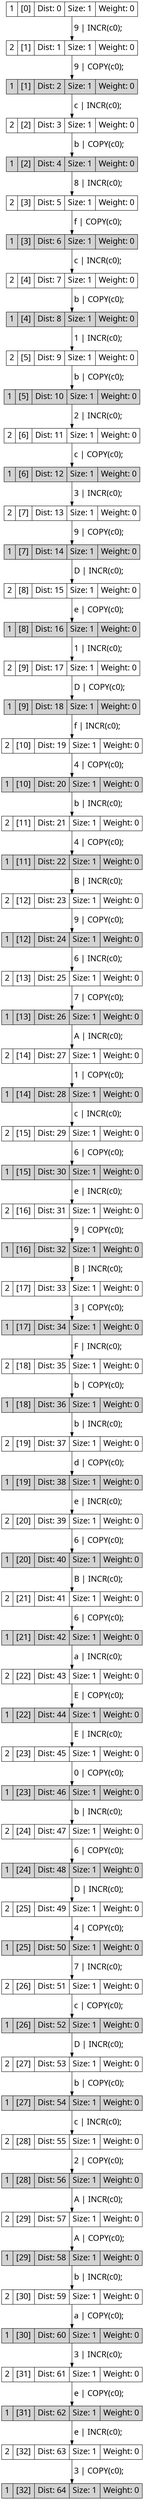 digraph g{
node[shape=record fontname=Calibri fontsize = 20]
edge[fontname = Calibri fontsize = 20]
0->1[label=" 9 | INCR(c0); "]
0[label="1 | [0] | Dist: 0 | Size: 1 | Weight: 0"]
1[label="2 | [1] | Dist: 1 | Size: 1 | Weight: 0"]
1->2[label=" 9 | COPY(c0); "]
1[label="2 | [1] | Dist: 1 | Size: 1 | Weight: 0"]
2[label="1 | [1] | Dist: 2 | Size: 1 | Weight: 0"]
2[fillcolor = lightgrey, style=filled]
2->3[label=" c | INCR(c0); "]
2[label="1 | [1] | Dist: 2 | Size: 1 | Weight: 0"]
3[label="2 | [2] | Dist: 3 | Size: 1 | Weight: 0"]
3->4[label=" b | COPY(c0); "]
3[label="2 | [2] | Dist: 3 | Size: 1 | Weight: 0"]
4[label="1 | [2] | Dist: 4 | Size: 1 | Weight: 0"]
4[fillcolor = lightgrey, style=filled]
4->5[label=" 8 | INCR(c0); "]
4[label="1 | [2] | Dist: 4 | Size: 1 | Weight: 0"]
5[label="2 | [3] | Dist: 5 | Size: 1 | Weight: 0"]
5->6[label=" f | COPY(c0); "]
5[label="2 | [3] | Dist: 5 | Size: 1 | Weight: 0"]
6[label="1 | [3] | Dist: 6 | Size: 1 | Weight: 0"]
6[fillcolor = lightgrey, style=filled]
6->7[label=" c | INCR(c0); "]
6[label="1 | [3] | Dist: 6 | Size: 1 | Weight: 0"]
7[label="2 | [4] | Dist: 7 | Size: 1 | Weight: 0"]
7->8[label=" b | COPY(c0); "]
7[label="2 | [4] | Dist: 7 | Size: 1 | Weight: 0"]
8[label="1 | [4] | Dist: 8 | Size: 1 | Weight: 0"]
8[fillcolor = lightgrey, style=filled]
8->9[label=" 1 | INCR(c0); "]
8[label="1 | [4] | Dist: 8 | Size: 1 | Weight: 0"]
9[label="2 | [5] | Dist: 9 | Size: 1 | Weight: 0"]
9->10[label=" b | COPY(c0); "]
9[label="2 | [5] | Dist: 9 | Size: 1 | Weight: 0"]
10[label="1 | [5] | Dist: 10 | Size: 1 | Weight: 0"]
10[fillcolor = lightgrey, style=filled]
10->11[label=" 2 | INCR(c0); "]
10[label="1 | [5] | Dist: 10 | Size: 1 | Weight: 0"]
11[label="2 | [6] | Dist: 11 | Size: 1 | Weight: 0"]
11->12[label=" c | COPY(c0); "]
11[label="2 | [6] | Dist: 11 | Size: 1 | Weight: 0"]
12[label="1 | [6] | Dist: 12 | Size: 1 | Weight: 0"]
12[fillcolor = lightgrey, style=filled]
12->13[label=" 3 | INCR(c0); "]
12[label="1 | [6] | Dist: 12 | Size: 1 | Weight: 0"]
13[label="2 | [7] | Dist: 13 | Size: 1 | Weight: 0"]
13->14[label=" 9 | COPY(c0); "]
13[label="2 | [7] | Dist: 13 | Size: 1 | Weight: 0"]
14[label="1 | [7] | Dist: 14 | Size: 1 | Weight: 0"]
14[fillcolor = lightgrey, style=filled]
14->15[label=" D | INCR(c0); "]
14[label="1 | [7] | Dist: 14 | Size: 1 | Weight: 0"]
15[label="2 | [8] | Dist: 15 | Size: 1 | Weight: 0"]
15->16[label=" e | COPY(c0); "]
15[label="2 | [8] | Dist: 15 | Size: 1 | Weight: 0"]
16[label="1 | [8] | Dist: 16 | Size: 1 | Weight: 0"]
16[fillcolor = lightgrey, style=filled]
16->17[label=" 1 | INCR(c0); "]
16[label="1 | [8] | Dist: 16 | Size: 1 | Weight: 0"]
17[label="2 | [9] | Dist: 17 | Size: 1 | Weight: 0"]
17->18[label=" D | COPY(c0); "]
17[label="2 | [9] | Dist: 17 | Size: 1 | Weight: 0"]
18[label="1 | [9] | Dist: 18 | Size: 1 | Weight: 0"]
18[fillcolor = lightgrey, style=filled]
18->19[label=" f | INCR(c0); "]
18[label="1 | [9] | Dist: 18 | Size: 1 | Weight: 0"]
19[label="2 | [10] | Dist: 19 | Size: 1 | Weight: 0"]
19->20[label=" 4 | COPY(c0); "]
19[label="2 | [10] | Dist: 19 | Size: 1 | Weight: 0"]
20[label="1 | [10] | Dist: 20 | Size: 1 | Weight: 0"]
20[fillcolor = lightgrey, style=filled]
20->21[label=" b | INCR(c0); "]
20[label="1 | [10] | Dist: 20 | Size: 1 | Weight: 0"]
21[label="2 | [11] | Dist: 21 | Size: 1 | Weight: 0"]
21->22[label=" 4 | COPY(c0); "]
21[label="2 | [11] | Dist: 21 | Size: 1 | Weight: 0"]
22[label="1 | [11] | Dist: 22 | Size: 1 | Weight: 0"]
22[fillcolor = lightgrey, style=filled]
22->23[label=" B | INCR(c0); "]
22[label="1 | [11] | Dist: 22 | Size: 1 | Weight: 0"]
23[label="2 | [12] | Dist: 23 | Size: 1 | Weight: 0"]
23->24[label=" 9 | COPY(c0); "]
23[label="2 | [12] | Dist: 23 | Size: 1 | Weight: 0"]
24[label="1 | [12] | Dist: 24 | Size: 1 | Weight: 0"]
24[fillcolor = lightgrey, style=filled]
24->25[label=" 6 | INCR(c0); "]
24[label="1 | [12] | Dist: 24 | Size: 1 | Weight: 0"]
25[label="2 | [13] | Dist: 25 | Size: 1 | Weight: 0"]
25->26[label=" 7 | COPY(c0); "]
25[label="2 | [13] | Dist: 25 | Size: 1 | Weight: 0"]
26[label="1 | [13] | Dist: 26 | Size: 1 | Weight: 0"]
26[fillcolor = lightgrey, style=filled]
26->27[label=" A | INCR(c0); "]
26[label="1 | [13] | Dist: 26 | Size: 1 | Weight: 0"]
27[label="2 | [14] | Dist: 27 | Size: 1 | Weight: 0"]
27->28[label=" 1 | COPY(c0); "]
27[label="2 | [14] | Dist: 27 | Size: 1 | Weight: 0"]
28[label="1 | [14] | Dist: 28 | Size: 1 | Weight: 0"]
28[fillcolor = lightgrey, style=filled]
28->29[label=" c | INCR(c0); "]
28[label="1 | [14] | Dist: 28 | Size: 1 | Weight: 0"]
29[label="2 | [15] | Dist: 29 | Size: 1 | Weight: 0"]
29->30[label=" 6 | COPY(c0); "]
29[label="2 | [15] | Dist: 29 | Size: 1 | Weight: 0"]
30[label="1 | [15] | Dist: 30 | Size: 1 | Weight: 0"]
30[fillcolor = lightgrey, style=filled]
30->31[label=" e | INCR(c0); "]
30[label="1 | [15] | Dist: 30 | Size: 1 | Weight: 0"]
31[label="2 | [16] | Dist: 31 | Size: 1 | Weight: 0"]
31->32[label=" 9 | COPY(c0); "]
31[label="2 | [16] | Dist: 31 | Size: 1 | Weight: 0"]
32[label="1 | [16] | Dist: 32 | Size: 1 | Weight: 0"]
32[fillcolor = lightgrey, style=filled]
32->33[label=" B | INCR(c0); "]
32[label="1 | [16] | Dist: 32 | Size: 1 | Weight: 0"]
33[label="2 | [17] | Dist: 33 | Size: 1 | Weight: 0"]
33->34[label=" 3 | COPY(c0); "]
33[label="2 | [17] | Dist: 33 | Size: 1 | Weight: 0"]
34[label="1 | [17] | Dist: 34 | Size: 1 | Weight: 0"]
34[fillcolor = lightgrey, style=filled]
34->35[label=" F | INCR(c0); "]
34[label="1 | [17] | Dist: 34 | Size: 1 | Weight: 0"]
35[label="2 | [18] | Dist: 35 | Size: 1 | Weight: 0"]
35->36[label=" b | COPY(c0); "]
35[label="2 | [18] | Dist: 35 | Size: 1 | Weight: 0"]
36[label="1 | [18] | Dist: 36 | Size: 1 | Weight: 0"]
36[fillcolor = lightgrey, style=filled]
36->37[label=" b | INCR(c0); "]
36[label="1 | [18] | Dist: 36 | Size: 1 | Weight: 0"]
37[label="2 | [19] | Dist: 37 | Size: 1 | Weight: 0"]
37->38[label=" d | COPY(c0); "]
37[label="2 | [19] | Dist: 37 | Size: 1 | Weight: 0"]
38[label="1 | [19] | Dist: 38 | Size: 1 | Weight: 0"]
38[fillcolor = lightgrey, style=filled]
38->39[label=" e | INCR(c0); "]
38[label="1 | [19] | Dist: 38 | Size: 1 | Weight: 0"]
39[label="2 | [20] | Dist: 39 | Size: 1 | Weight: 0"]
39->40[label=" 6 | COPY(c0); "]
39[label="2 | [20] | Dist: 39 | Size: 1 | Weight: 0"]
40[label="1 | [20] | Dist: 40 | Size: 1 | Weight: 0"]
40[fillcolor = lightgrey, style=filled]
40->41[label=" B | INCR(c0); "]
40[label="1 | [20] | Dist: 40 | Size: 1 | Weight: 0"]
41[label="2 | [21] | Dist: 41 | Size: 1 | Weight: 0"]
41->42[label=" 6 | COPY(c0); "]
41[label="2 | [21] | Dist: 41 | Size: 1 | Weight: 0"]
42[label="1 | [21] | Dist: 42 | Size: 1 | Weight: 0"]
42[fillcolor = lightgrey, style=filled]
42->43[label=" a | INCR(c0); "]
42[label="1 | [21] | Dist: 42 | Size: 1 | Weight: 0"]
43[label="2 | [22] | Dist: 43 | Size: 1 | Weight: 0"]
43->44[label=" E | COPY(c0); "]
43[label="2 | [22] | Dist: 43 | Size: 1 | Weight: 0"]
44[label="1 | [22] | Dist: 44 | Size: 1 | Weight: 0"]
44[fillcolor = lightgrey, style=filled]
44->45[label=" E | INCR(c0); "]
44[label="1 | [22] | Dist: 44 | Size: 1 | Weight: 0"]
45[label="2 | [23] | Dist: 45 | Size: 1 | Weight: 0"]
45->46[label=" 0 | COPY(c0); "]
45[label="2 | [23] | Dist: 45 | Size: 1 | Weight: 0"]
46[label="1 | [23] | Dist: 46 | Size: 1 | Weight: 0"]
46[fillcolor = lightgrey, style=filled]
46->47[label=" b | INCR(c0); "]
46[label="1 | [23] | Dist: 46 | Size: 1 | Weight: 0"]
47[label="2 | [24] | Dist: 47 | Size: 1 | Weight: 0"]
47->48[label=" 6 | COPY(c0); "]
47[label="2 | [24] | Dist: 47 | Size: 1 | Weight: 0"]
48[label="1 | [24] | Dist: 48 | Size: 1 | Weight: 0"]
48[fillcolor = lightgrey, style=filled]
48->49[label=" D | INCR(c0); "]
48[label="1 | [24] | Dist: 48 | Size: 1 | Weight: 0"]
49[label="2 | [25] | Dist: 49 | Size: 1 | Weight: 0"]
49->50[label=" 4 | COPY(c0); "]
49[label="2 | [25] | Dist: 49 | Size: 1 | Weight: 0"]
50[label="1 | [25] | Dist: 50 | Size: 1 | Weight: 0"]
50[fillcolor = lightgrey, style=filled]
50->51[label=" 7 | INCR(c0); "]
50[label="1 | [25] | Dist: 50 | Size: 1 | Weight: 0"]
51[label="2 | [26] | Dist: 51 | Size: 1 | Weight: 0"]
51->52[label=" c | COPY(c0); "]
51[label="2 | [26] | Dist: 51 | Size: 1 | Weight: 0"]
52[label="1 | [26] | Dist: 52 | Size: 1 | Weight: 0"]
52[fillcolor = lightgrey, style=filled]
52->53[label=" D | INCR(c0); "]
52[label="1 | [26] | Dist: 52 | Size: 1 | Weight: 0"]
53[label="2 | [27] | Dist: 53 | Size: 1 | Weight: 0"]
53->54[label=" b | COPY(c0); "]
53[label="2 | [27] | Dist: 53 | Size: 1 | Weight: 0"]
54[label="1 | [27] | Dist: 54 | Size: 1 | Weight: 0"]
54[fillcolor = lightgrey, style=filled]
54->55[label=" c | INCR(c0); "]
54[label="1 | [27] | Dist: 54 | Size: 1 | Weight: 0"]
55[label="2 | [28] | Dist: 55 | Size: 1 | Weight: 0"]
55->56[label=" 2 | COPY(c0); "]
55[label="2 | [28] | Dist: 55 | Size: 1 | Weight: 0"]
56[label="1 | [28] | Dist: 56 | Size: 1 | Weight: 0"]
56[fillcolor = lightgrey, style=filled]
56->57[label=" A | INCR(c0); "]
56[label="1 | [28] | Dist: 56 | Size: 1 | Weight: 0"]
57[label="2 | [29] | Dist: 57 | Size: 1 | Weight: 0"]
57->58[label=" A | COPY(c0); "]
57[label="2 | [29] | Dist: 57 | Size: 1 | Weight: 0"]
58[label="1 | [29] | Dist: 58 | Size: 1 | Weight: 0"]
58[fillcolor = lightgrey, style=filled]
58->59[label=" b | INCR(c0); "]
58[label="1 | [29] | Dist: 58 | Size: 1 | Weight: 0"]
59[label="2 | [30] | Dist: 59 | Size: 1 | Weight: 0"]
59->60[label=" a | COPY(c0); "]
59[label="2 | [30] | Dist: 59 | Size: 1 | Weight: 0"]
60[label="1 | [30] | Dist: 60 | Size: 1 | Weight: 0"]
60[fillcolor = lightgrey, style=filled]
60->61[label=" 3 | INCR(c0); "]
60[label="1 | [30] | Dist: 60 | Size: 1 | Weight: 0"]
61[label="2 | [31] | Dist: 61 | Size: 1 | Weight: 0"]
61->62[label=" e | COPY(c0); "]
61[label="2 | [31] | Dist: 61 | Size: 1 | Weight: 0"]
62[label="1 | [31] | Dist: 62 | Size: 1 | Weight: 0"]
62[fillcolor = lightgrey, style=filled]
62->63[label=" e | INCR(c0); "]
62[label="1 | [31] | Dist: 62 | Size: 1 | Weight: 0"]
63[label="2 | [32] | Dist: 63 | Size: 1 | Weight: 0"]
63->64[label=" 3 | COPY(c0); "]
63[label="2 | [32] | Dist: 63 | Size: 1 | Weight: 0"]
64[label="1 | [32] | Dist: 64 | Size: 1 | Weight: 0"]
64[fillcolor = lightgrey, style=filled]}
digraph g{
node[shape=record fontname=Calibri fontsize = 20]
edge[fontname = Calibri fontsize = 20]
0->1[label=" / | "]
0[label="1 | [0] | Dist: 0 | Size: 0 | Weight: 0"]
1[label="2 | [0] | Dist: 1 | Size: 0 | Weight: 0"]
1->2[label=" a | "]
1[label="2 | [0] | Dist: 1 | Size: 0 | Weight: 0"]
2[label="3 | [0] | Dist: 2 | Size: 0 | Weight: 0"]
2->3[label=" r | "]
2[label="3 | [0] | Dist: 2 | Size: 0 | Weight: 0"]
3[label="4 | [0] | Dist: 3 | Size: 0 | Weight: 0"]
3->4[label=" v | "]
3[label="4 | [0] | Dist: 3 | Size: 0 | Weight: 0"]
4[label="5 | [0] | Dist: 4 | Size: 0 | Weight: 0"]
4->5[label=" a | "]
4[label="5 | [0] | Dist: 4 | Size: 0 | Weight: 0"]
5[label="6 | [0] | Dist: 5 | Size: 0 | Weight: 0"]
5->6[label=" d | "]
5[label="6 | [0] | Dist: 5 | Size: 0 | Weight: 0"]
6[label="7 | [0] | Dist: 6 | Size: 0 | Weight: 0"]
6->7[label=" o | "]
6[label="7 | [0] | Dist: 6 | Size: 0 | Weight: 0"]
7[label="8 | [0] | Dist: 7 | Size: 0 | Weight: 0"]
7->8[label=" s | "]
7[label="8 | [0] | Dist: 7 | Size: 0 | Weight: 0"]
8[label="9 | [0] | Dist: 8 | Size: 0 | Weight: 0"]
8->9[label=" / | "]
8[label="9 | [0] | Dist: 8 | Size: 0 | Weight: 0"]
9[label="10 | [0] | Dist: 9 | Size: 0 | Weight: 0"]
9->10[label=" v | "]
9[label="10 | [0] | Dist: 9 | Size: 0 | Weight: 0"]
10[label="11 | [0] | Dist: 10 | Size: 0 | Weight: 0"]
10->11[label=" 1 | "]
10[label="11 | [0] | Dist: 10 | Size: 0 | Weight: 0"]
11[label="12 | [0] | Dist: 11 | Size: 0 | Weight: 0"]
11->12[label=" / | "]
11[label="12 | [0] | Dist: 11 | Size: 0 | Weight: 0"]
12[label="13 | [0] | Dist: 12 | Size: 0 | Weight: 0"]
12->13[label=" c | "]
12[label="13 | [0] | Dist: 12 | Size: 0 | Weight: 0"]
13[label="14 | [0] | Dist: 13 | Size: 0 | Weight: 0"]
13->14[label=" o | "]
13[label="14 | [0] | Dist: 13 | Size: 0 | Weight: 0"]
14[label="15 | [0] | Dist: 14 | Size: 0 | Weight: 0"]
14->15[label=" l | "]
14[label="15 | [0] | Dist: 14 | Size: 0 | Weight: 0"]
15[label="16 | [0] | Dist: 15 | Size: 0 | Weight: 0"]
15->16[label=" l | "]
15[label="16 | [0] | Dist: 15 | Size: 0 | Weight: 0"]
16[label="17 | [0] | Dist: 16 | Size: 0 | Weight: 0"]
16->17[label=" e | "]
16[label="17 | [0] | Dist: 16 | Size: 0 | Weight: 0"]
17[label="18 | [0] | Dist: 17 | Size: 0 | Weight: 0"]
17->18[label=" c | "]
17[label="18 | [0] | Dist: 17 | Size: 0 | Weight: 0"]
18[label="19 | [0] | Dist: 18 | Size: 0 | Weight: 0"]
18->19[label=" t | "]
18[label="19 | [0] | Dist: 18 | Size: 0 | Weight: 0"]
19[label="20 | [0] | Dist: 19 | Size: 0 | Weight: 0"]
19->20[label=" i | "]
19[label="20 | [0] | Dist: 19 | Size: 0 | Weight: 0"]
20[label="21 | [0] | Dist: 20 | Size: 0 | Weight: 0"]
20->21[label=" o | "]
20[label="21 | [0] | Dist: 20 | Size: 0 | Weight: 0"]
21[label="22 | [0] | Dist: 21 | Size: 0 | Weight: 0"]
21->22[label=" n | "]
21[label="22 | [0] | Dist: 21 | Size: 0 | Weight: 0"]
22[label="23 | [0] | Dist: 22 | Size: 0 | Weight: 0"]
22->23[label=" s | "]
22[label="23 | [0] | Dist: 22 | Size: 0 | Weight: 0"]
23[label="24 | [0] | Dist: 23 | Size: 0 | Weight: 0"]
23->24[label=" / | ADD0(c0); "]
23[label="24 | [0] | Dist: 23 | Size: 0 | Weight: 0"]
24[label="25 | [0] | Dist: 24 | Size: 1 | Weight: 0"]
24->25[label=" 0 | INCR(c0); "]
24[label="25 | [0] | Dist: 24 | Size: 1 | Weight: 0"]
25[label="25 | [1] | Dist: 25 | Size: 1 | Weight: 0"]
25->26[label=" 4 | INCR(c0); "]
25[label="25 | [1] | Dist: 25 | Size: 1 | Weight: 0"]
26[label="25 | [2] | Dist: 26 | Size: 1 | Weight: 0"]
26->27[label=" 6 | INCR(c0); "]
26[label="25 | [2] | Dist: 26 | Size: 1 | Weight: 0"]
27[label="25 | [3] | Dist: 27 | Size: 1 | Weight: 0"]
27->28[label=" 8 | INCR(c0); "]
27[label="25 | [3] | Dist: 27 | Size: 1 | Weight: 0"]
28[label="25 | [4] | Dist: 28 | Size: 1 | Weight: 0"]
28->29[label=" 6 | INCR(c0); "]
28[label="25 | [4] | Dist: 28 | Size: 1 | Weight: 0"]
29[label="25 | [5] | Dist: 29 | Size: 1 | Weight: 0"]
29->30[label=" 0 | INCR(c0); "]
29[label="25 | [5] | Dist: 29 | Size: 1 | Weight: 0"]
30[label="25 | [6] | Dist: 30 | Size: 1 | Weight: 0"]
30->31[label=" 8 | INCR(c0); "]
30[label="25 | [6] | Dist: 30 | Size: 1 | Weight: 0"]
31[label="25 | [7] | Dist: 31 | Size: 1 | Weight: 0"]
31->32[label=" 0 | INCR(c0); "]
31[label="25 | [7] | Dist: 31 | Size: 1 | Weight: 0"]
32[label="25 | [8] | Dist: 32 | Size: 1 | Weight: 0"]
32->33[label=" 9 | INCR(c0); "]
32[label="25 | [8] | Dist: 32 | Size: 1 | Weight: 0"]
33[label="25 | [9] | Dist: 33 | Size: 1 | Weight: 0"]
33->34[label=" 6 | INCR(c0); "]
33[label="25 | [9] | Dist: 33 | Size: 1 | Weight: 0"]
34[label="25 | [10] | Dist: 34 | Size: 1 | Weight: 0"]
34->35[label=" 9 | INCR(c0); "]
34[label="25 | [10] | Dist: 34 | Size: 1 | Weight: 0"]
35[label="25 | [11] | Dist: 35 | Size: 1 | Weight: 0"]
35->36[label=" 7 | INCR(c0); "]
35[label="25 | [11] | Dist: 35 | Size: 1 | Weight: 0"]
36[label="25 | [12] | Dist: 36 | Size: 1 | Weight: 0"]
36->37[label=" 9 | INCR(c0); "]
36[label="25 | [12] | Dist: 36 | Size: 1 | Weight: 0"]
37[label="25 | [13] | Dist: 37 | Size: 1 | Weight: 0"]
37->38[label=" 3 | INCR(c0); "]
37[label="25 | [13] | Dist: 37 | Size: 1 | Weight: 0"]
38[label="25 | [14] | Dist: 38 | Size: 1 | Weight: 0"]
38->39[label=" 7 | INCR(c0); "]
38[label="25 | [14] | Dist: 38 | Size: 1 | Weight: 0"]
39[label="25 | [15] | Dist: 39 | Size: 1 | Weight: 0"]
39->40[label=" 4 | INCR(c0); "]
39[label="25 | [15] | Dist: 39 | Size: 1 | Weight: 0"]
40[label="25 | [16] | Dist: 40 | Size: 1 | Weight: 0"]
40->41[label=" 3 | INCR(c0); "]
40[label="25 | [16] | Dist: 40 | Size: 1 | Weight: 0"]
41[label="25 | [17] | Dist: 41 | Size: 1 | Weight: 0"]
41->42[label=" 7 | INCR(c0); "]
41[label="25 | [17] | Dist: 41 | Size: 1 | Weight: 0"]
42[label="25 | [18] | Dist: 42 | Size: 1 | Weight: 0"]
42->43[label=" 9 | INCR(c0); "]
42[label="25 | [18] | Dist: 42 | Size: 1 | Weight: 0"]
43[label="25 | [19] | Dist: 43 | Size: 1 | Weight: 0"]
43->44[label=" 8 | INCR(c0); "]
43[label="25 | [19] | Dist: 43 | Size: 1 | Weight: 0"]
44[label="25 | [20] | Dist: 44 | Size: 1 | Weight: 0"]
44->45[label=" 3 | INCR(c0); "]
44[label="25 | [20] | Dist: 44 | Size: 1 | Weight: 0"]
45[label="25 | [21] | Dist: 45 | Size: 1 | Weight: 0"]
45->46[label=" 0 | INCR(c0); "]
45[label="25 | [21] | Dist: 45 | Size: 1 | Weight: 0"]
46[label="25 | [22] | Dist: 46 | Size: 1 | Weight: 0"]
46->47[label=" 9 | INCR(c0); "]
46[label="25 | [22] | Dist: 46 | Size: 1 | Weight: 0"]
47[label="25 | [23] | Dist: 47 | Size: 1 | Weight: 0"]
47->48[label=" 3 | INCR(c0); "]
47[label="25 | [23] | Dist: 47 | Size: 1 | Weight: 0"]
48[label="25 | [24] | Dist: 48 | Size: 1 | Weight: 0"]
48->49[label=" 0 | INCR(c0); "]
48[label="25 | [24] | Dist: 48 | Size: 1 | Weight: 0"]
49[label="25 | [25] | Dist: 49 | Size: 1 | Weight: 0"]
49->50[label=" 0 | INCR(c0); "]
49[label="25 | [25] | Dist: 49 | Size: 1 | Weight: 0"]
50[label="25 | [26] | Dist: 50 | Size: 1 | Weight: 0"]
50->51[label=" 2 | INCR(c0); "]
50[label="25 | [26] | Dist: 50 | Size: 1 | Weight: 0"]
51[label="25 | [27] | Dist: 51 | Size: 1 | Weight: 0"]
51->52[label=" 2 | INCR(c0); "]
51[label="25 | [27] | Dist: 51 | Size: 1 | Weight: 0"]
52[label="25 | [28] | Dist: 52 | Size: 1 | Weight: 0"]
52->53[label=" 6 | INCR(c0); "]
52[label="25 | [28] | Dist: 52 | Size: 1 | Weight: 0"]
53[label="25 | [29] | Dist: 53 | Size: 1 | Weight: 0"]
53->54[label=" 0 | INCR(c0); "]
53[label="25 | [29] | Dist: 53 | Size: 1 | Weight: 0"]
54[label="25 | [30] | Dist: 54 | Size: 1 | Weight: 0"]
54->55[label=" 8 | INCR(c0); "]
54[label="25 | [30] | Dist: 54 | Size: 1 | Weight: 0"]
55[label="25 | [31] | Dist: 55 | Size: 1 | Weight: 0"]
55->56[label=" 6 | INCR(c0); "]
55[label="25 | [31] | Dist: 55 | Size: 1 | Weight: 0"]
56[label="25 | [32] | Dist: 56 | Size: 1 | Weight: 0"]
56->57[label=" + | EXIT(c0); "]
56[label="25 | [32] | Dist: 56 | Size: 1 | Weight: 0"]
57[label="26 | [0] | Dist: 57 | Size: 0 | Weight: 0"]}
